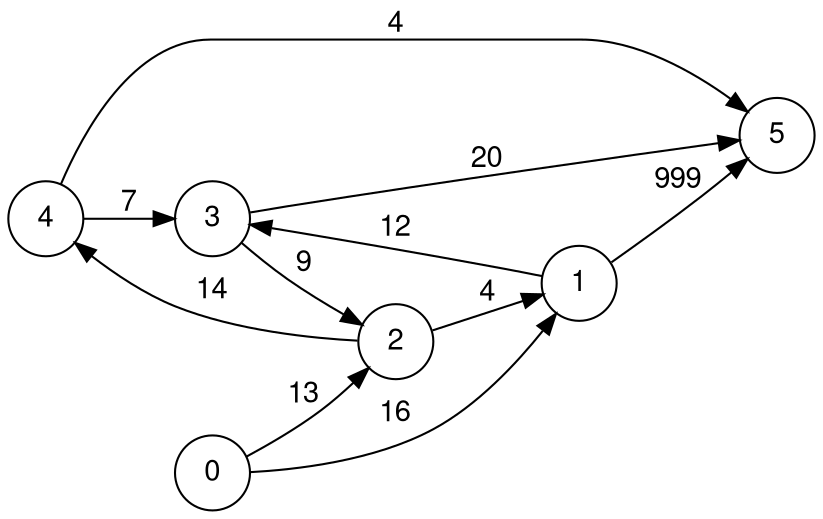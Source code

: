  digraph finite_state_machine {

      fontname="Helvetica,Arial,sans-serif"

      node [fontname= "Helvetica,Arial,sans-serif"]

      edge [fontname="Helvetica,Arial,sans-serif"]

      rankdir=LR;

      node [shape = circle]; 
4->5[label = "4"];
4->3[label = "7"];
3->5[label = "20"];
3->2[label = "9"];
2->4[label = "14"];
2->1[label = "4"];
0->2[label = "13"];
0->1[label = "16"];
1->3[label = "12"];
1->5[label = "999"];
}